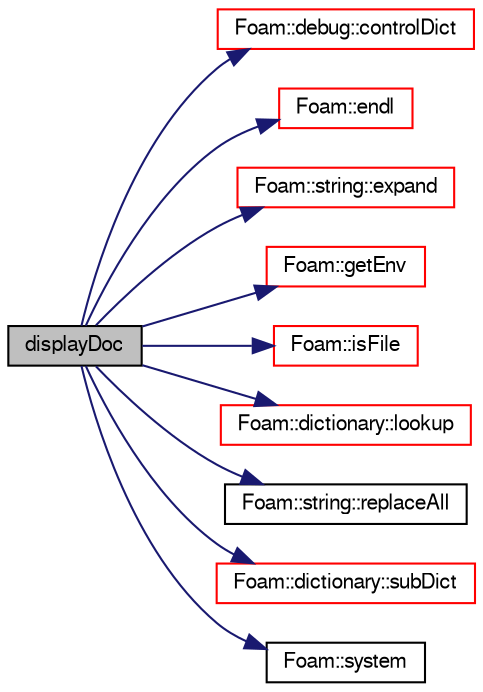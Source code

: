 digraph "displayDoc"
{
  bgcolor="transparent";
  edge [fontname="FreeSans",fontsize="10",labelfontname="FreeSans",labelfontsize="10"];
  node [fontname="FreeSans",fontsize="10",shape=record];
  rankdir="LR";
  Node2613 [label="displayDoc",height=0.2,width=0.4,color="black", fillcolor="grey75", style="filled", fontcolor="black"];
  Node2613 -> Node2614 [color="midnightblue",fontsize="10",style="solid",fontname="FreeSans"];
  Node2614 [label="Foam::debug::controlDict",height=0.2,width=0.4,color="red",URL="$a21163.html#a99ec32314c649e103ec5b70effea2d96",tooltip="The central control dictionary. "];
  Node2613 -> Node2618 [color="midnightblue",fontsize="10",style="solid",fontname="FreeSans"];
  Node2618 [label="Foam::endl",height=0.2,width=0.4,color="red",URL="$a21124.html#a2db8fe02a0d3909e9351bb4275b23ce4",tooltip="Add newline and flush stream. "];
  Node2613 -> Node2681 [color="midnightblue",fontsize="10",style="solid",fontname="FreeSans"];
  Node2681 [label="Foam::string::expand",height=0.2,width=0.4,color="red",URL="$a28250.html#a99762e1bec412804aad30b9752abbac2",tooltip="Expand initial tildes and all occurences of environment variables. "];
  Node2613 -> Node2665 [color="midnightblue",fontsize="10",style="solid",fontname="FreeSans"];
  Node2665 [label="Foam::getEnv",height=0.2,width=0.4,color="red",URL="$a21124.html#aa811843798d715931c4c97ff949a89f3",tooltip="Return environment variable of given name. "];
  Node2613 -> Node2675 [color="midnightblue",fontsize="10",style="solid",fontname="FreeSans"];
  Node2675 [label="Foam::isFile",height=0.2,width=0.4,color="red",URL="$a21124.html#a1cf13d004cf482571af182540a8d1526",tooltip="Does the name exist as a FILE in the file system? "];
  Node2613 -> Node2686 [color="midnightblue",fontsize="10",style="solid",fontname="FreeSans"];
  Node2686 [label="Foam::dictionary::lookup",height=0.2,width=0.4,color="red",URL="$a26014.html#a6a0727fa523e48977e27348663def509",tooltip="Find and return an entry data stream. "];
  Node2613 -> Node2921 [color="midnightblue",fontsize="10",style="solid",fontname="FreeSans"];
  Node2921 [label="Foam::string::replaceAll",height=0.2,width=0.4,color="black",URL="$a28250.html#a0bf334fda5b33d81c4467472af37dcca",tooltip="Replace all occurences of sub-string oldStr with newStr. "];
  Node2613 -> Node2772 [color="midnightblue",fontsize="10",style="solid",fontname="FreeSans"];
  Node2772 [label="Foam::dictionary::subDict",height=0.2,width=0.4,color="red",URL="$a26014.html#aaa26b5f2da6aff5a6a59af5407f1bf59",tooltip="Find and return a sub-dictionary. "];
  Node2613 -> Node2750 [color="midnightblue",fontsize="10",style="solid",fontname="FreeSans"];
  Node2750 [label="Foam::system",height=0.2,width=0.4,color="black",URL="$a21124.html#a08486711870135b87b73161e8f2fa4ed",tooltip="Execute the specified command. "];
}
